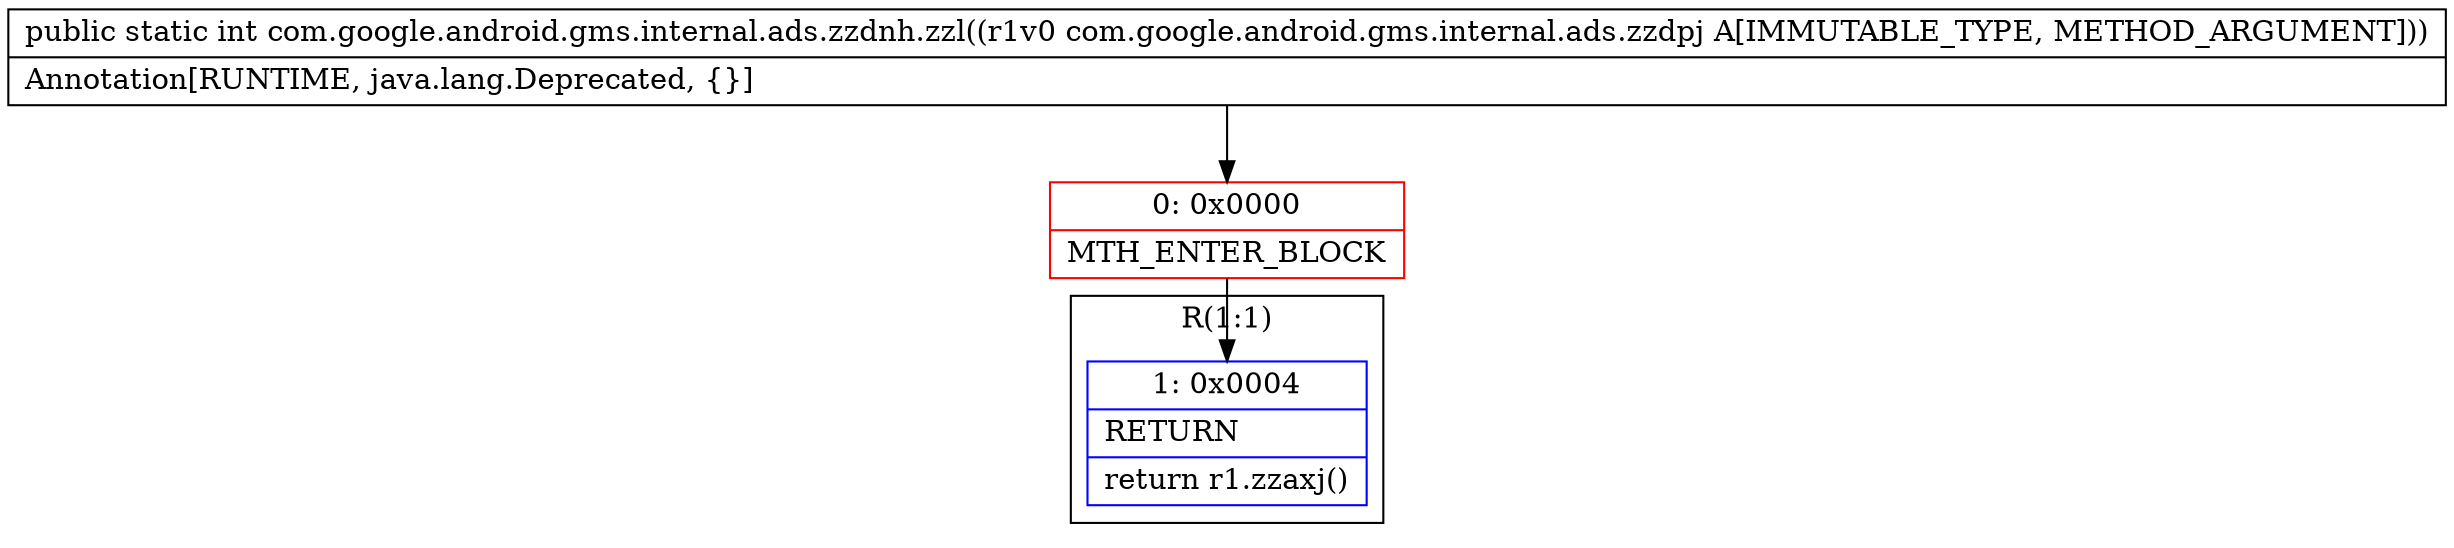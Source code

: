 digraph "CFG forcom.google.android.gms.internal.ads.zzdnh.zzl(Lcom\/google\/android\/gms\/internal\/ads\/zzdpj;)I" {
subgraph cluster_Region_1585093287 {
label = "R(1:1)";
node [shape=record,color=blue];
Node_1 [shape=record,label="{1\:\ 0x0004|RETURN\l|return r1.zzaxj()\l}"];
}
Node_0 [shape=record,color=red,label="{0\:\ 0x0000|MTH_ENTER_BLOCK\l}"];
MethodNode[shape=record,label="{public static int com.google.android.gms.internal.ads.zzdnh.zzl((r1v0 com.google.android.gms.internal.ads.zzdpj A[IMMUTABLE_TYPE, METHOD_ARGUMENT]))  | Annotation[RUNTIME, java.lang.Deprecated, \{\}]\l}"];
MethodNode -> Node_0;
Node_0 -> Node_1;
}

